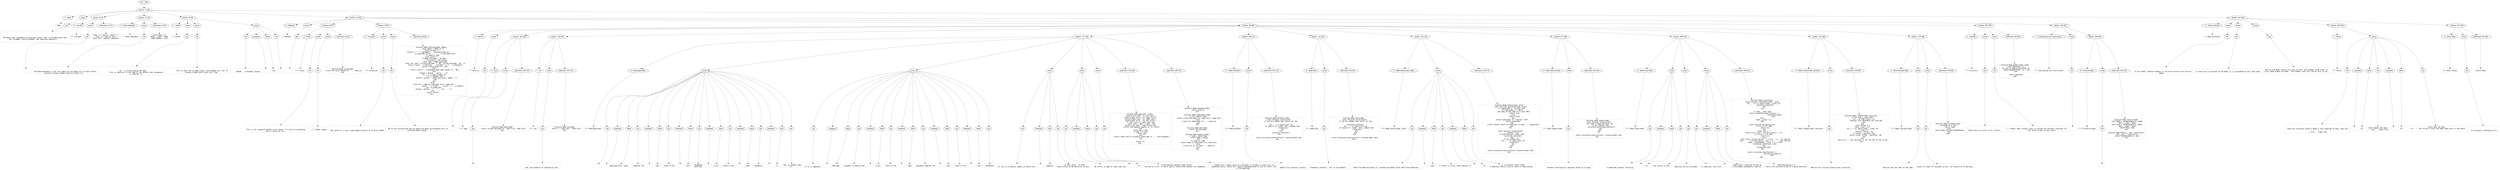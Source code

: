 digraph hierarchy {

node [fontname=Helvetica]
edge [style=dashed]

doc_0 [label="doc - 456"]


doc_0 -> { section_1}
{rank=same; section_1}

section_1 [label="section: 1-426"]


section_1 -> { header_2 prose_3 section_4 section_5 section_6 section_7 section_8}
{rank=same; header_2 prose_3 section_4 section_5 section_6 section_7 section_8}

header_2 [label="1 : Node"]

prose_3 [label="prose"]

section_4 [label="section: 8-16"]

section_5 [label="section: 17-28"]

section_6 [label="section: 29-40"]

section_7 [label="section: 41-404"]

section_8 [label="section: 427-446"]


header_2 -> leaf_9
leaf_9  [color=Gray,shape=rectangle,fontname=Inconsolata,label="* Node"]
prose_3 -> { raw_10}
{rank=same; raw_10}

raw_10 [label="raw"]


raw_10 -> leaf_11
leaf_11  [color=Gray,shape=rectangle,fontname=Inconsolata,label="


  The Node class implements an abstract syntax tree, in collaboration with
the [[Grammar class][/grammar] and lpeg more generally.  

"]
section_4 -> { header_12 prose_13 codeblock_14}
{rank=same; header_12 prose_13 codeblock_14}

header_12 [label="3 : includes"]

prose_13 [label="prose"]

codeblock_14 [label="code block 10-14"]


header_12 -> leaf_15
leaf_15  [color=Gray,shape=rectangle,fontname=Inconsolata,label="*** includes"]
prose_13 -> { raw_16}
{rank=same; raw_16}

raw_16 [label="raw"]


raw_16 -> leaf_17
leaf_17  [color=Gray,shape=rectangle,fontname=Inconsolata,label="
"]
codeblock_14 -> leaf_18
leaf_18  [color=Gray,shape=rectangle,fontname=Inconsolata,label="local s = require \"status\" ()
local a = require \"ansi\"
local dot = require \"node/dot\""]
section_5 -> { header_19 prose_20 codeblock_21}
{rank=same; header_19 prose_20 codeblock_21}

header_19 [label="2 : Node metatable"]

prose_20 [label="prose"]

codeblock_21 [label="code block 22-26"]


header_19 -> leaf_22
leaf_22  [color=Gray,shape=rectangle,fontname=Inconsolata,label="** Node metatable"]
prose_20 -> { raw_23}
{rank=same; raw_23}

raw_23 [label="raw"]


raw_23 -> leaf_24
leaf_24  [color=Gray,shape=rectangle,fontname=Inconsolata,label="

  The Node metatable is the root table for any Node, all of which should
subclass through [[Node:inherit()][httk://]].
"]
codeblock_21 -> leaf_25
leaf_25  [color=Gray,shape=rectangle,fontname=Inconsolata,label="local Node = {}
Node.__index = Node
Node.isNode = true"]
section_6 -> { header_26 prose_27 prose_28 prose_29}
{rank=same; header_26 prose_27 prose_28 prose_29}

header_26 [label="2 : Fields"]

prose_27 [label="prose"]

prose_28 [label="prose"]

prose_29 [label="prose"]


header_26 -> leaf_30
leaf_30  [color=Gray,shape=rectangle,fontname=Inconsolata,label="** Fields"]
prose_27 -> { raw_31}
{rank=same; raw_31}

raw_31 [label="raw"]


raw_31 -> leaf_32
leaf_32  [color=Gray,shape=rectangle,fontname=Inconsolata,label="

   - id :  A string naming the Node. 
           This is identical to the name of the pattern that recognizes
           or captures it.
"]
prose_28 -> { raw_33}
{rank=same; raw_33}

raw_33 [label="raw"]


raw_33 -> leaf_34
leaf_34  [color=Gray,shape=rectangle,fontname=Inconsolata,label="
           This is never set on Node itself, and Grammar will fail to
           produce a Node which lacks this flag. 
"]
prose_29 -> { raw_35 prespace_36 literal_37 raw_38}
{rank=same; raw_35 prespace_36 literal_37 raw_38}

raw_35 [label="raw"]

prespace_36 [label="prespace"]

literal_37 [label="literal"]

raw_38 [label="raw"]


raw_35 -> leaf_39
leaf_39  [color=Gray,shape=rectangle,fontname=Inconsolata,label="
   - isNode :  A boolean, always"]
prespace_36 -> leaf_40
leaf_40  [color=Gray,shape=rectangle,fontname=Inconsolata,label=" "]
literal_37 -> leaf_41
leaf_41  [color=Gray,shape=rectangle,fontname=Inconsolata,label="true"]
raw_38 -> leaf_42
leaf_42  [color=Gray,shape=rectangle,fontname=Inconsolata,label=".

"]
section_7 -> { header_43 prose_44 section_45 section_46 section_47 section_48 section_49}
{rank=same; header_43 prose_44 section_45 section_46 section_47 section_48 section_49}

header_43 [label="2 : Methods"]

prose_44 [label="prose"]

section_45 [label="section: 44-57"]

section_46 [label="section: 58-97"]

section_47 [label="section: 98-369"]

section_48 [label="section: 387-404"]

section_49 [label="section: 405-407"]


header_43 -> leaf_50
leaf_50  [color=Gray,shape=rectangle,fontname=Inconsolata,label="** Methods"]
prose_44 -> { raw_51}
{rank=same; raw_51}

raw_51 [label="raw"]


raw_51 -> leaf_52
leaf_52  [color=Gray,shape=rectangle,fontname=Inconsolata,label="

"]
section_45 -> { header_53 prose_54 prose_55 codeblock_56}
{rank=same; header_53 prose_54 prose_55 codeblock_56}

header_53 [label="4 : toLua"]

prose_54 [label="prose"]

prose_55 [label="prose"]

codeblock_56 [label="code block 51-55"]


header_53 -> leaf_57
leaf_57  [color=Gray,shape=rectangle,fontname=Inconsolata,label="**** toLua"]
prose_54 -> { raw_58}
{rank=same; raw_58}

raw_58 [label="raw"]


raw_58 -> leaf_59
leaf_59  [color=Gray,shape=rectangle,fontname=Inconsolata,label="

This is not a general method in any sense, it's here as a backstop
while I build out Clu. 
"]
prose_55 -> { raw_60}
{rank=same; raw_60}

raw_60 [label="raw"]


raw_60 -> leaf_61
leaf_61  [color=Gray,shape=rectangle,fontname=Inconsolata,label="
  - [ ] #todo remove
"]
codeblock_56 -> leaf_62
leaf_62  [color=Gray,shape=rectangle,fontname=Inconsolata,label="function Node.toLua(node)
  s:halt(\"No toLua method for \" .. node.id)
end"]
section_46 -> { header_63 prose_64 prose_65 codeblock_66}
{rank=same; header_63 prose_64 prose_65 codeblock_66}

header_63 [label="3 : Visualizer"]

prose_64 [label="prose"]

prose_65 [label="prose"]

codeblock_66 [label="code block 65-96"]


header_63 -> leaf_67
leaf_67  [color=Gray,shape=rectangle,fontname=Inconsolata,label="*** Visualizer"]
prose_64 -> { raw_68}
{rank=same; raw_68}

raw_68 [label="raw"]


raw_68 -> leaf_69
leaf_69  [color=Gray,shape=rectangle,fontname=Inconsolata,label="

This gives us a nice, tree-shaped printout of an entire Node.
"]
prose_65 -> { raw_70}
{rank=same; raw_70}

raw_70 [label="raw"]


raw_70 -> leaf_71
leaf_71  [color=Gray,shape=rectangle,fontname=Inconsolata,label="
We're less disciplined than we should be about up-assigning this to
inherited Node classes. 
"]
codeblock_66 -> leaf_72
leaf_72  [color=Gray,shape=rectangle,fontname=Inconsolata,label="function Node.toString(node, depth)
   local depth = depth or 0
   local phrase = \"\"
   phrase = (\"  \"):rep(depth) .. a.bright(node.id) .. \"    \"
      .. a.cyan(node.first) .. \"-\" .. a.cyan(node.last)
   if node[1] then
      local extra = \"    \"
      if Node.len(node) > 56 then
         --  Truncate in the middle
         local span = Node.span(node)
         local pre, post = string.sub(span, 1, 26), string.sub(span, -26, -1)
         extra = extra .. a.dim(pre) .. a.bright(\"………\") .. a.dim(post)
         extra = extra:gsub(\"\\n\", \"◼︎\")
      else
         extra = extra .. a.dim(Node.span(node):gsub(\"\\n\", \"◼︎\"))
      end
      phrase = phrase .. extra .. \"\\n\"
      for _,v in ipairs(node) do
         if (v.isNode) then
            phrase = phrase .. Node.toString(v, depth + 1)
         end
      end
   else
      local val = node.str:sub(node.first, node.last)
                          :gsub(\" \", a.clear() .. a.dim(\"_\") .. a.green())
      val = a.green(val)
      phrase = phrase .. \"    \" .. val  .. \"\\n\"
   end
   return phrase
end"]
section_47 -> { header_73 prose_74 section_75 section_76 section_77 section_78 section_79 section_80 section_81 section_82 section_83 section_84}
{rank=same; header_73 prose_74 section_75 section_76 section_77 section_78 section_79 section_80 section_81 section_82 section_83 section_84}

header_73 [label="3 : Metrics"]

prose_74 [label="prose"]

section_75 [label="section: 101-109"]

section_76 [label="section: 110-120"]

section_77 [label="section: 121-192"]

section_78 [label="section: 193-213"]

section_79 [label="section: 214-236"]

section_80 [label="section: 237-276"]

section_81 [label="section: 277-295"]

section_82 [label="section: 296-344"]

section_83 [label="section: 345-369"]

section_84 [label="section: 370-386"]


header_73 -> leaf_85
leaf_85  [color=Gray,shape=rectangle,fontname=Inconsolata,label="*** Metrics"]
prose_74 -> { raw_86}
{rank=same; raw_86}

raw_86 [label="raw"]


raw_86 -> leaf_87
leaf_87  [color=Gray,shape=rectangle,fontname=Inconsolata,label="

"]
section_75 -> { header_88 prose_89 codeblock_90}
{rank=same; header_88 prose_89 codeblock_90}

header_88 [label="4 : span"]

prose_89 [label="prose"]

codeblock_90 [label="code block 103-107"]


header_88 -> leaf_91
leaf_91  [color=Gray,shape=rectangle,fontname=Inconsolata,label="**** span"]
prose_89 -> { raw_92}
{rank=same; raw_92}

raw_92 [label="raw"]


raw_92 -> leaf_93
leaf_93  [color=Gray,shape=rectangle,fontname=Inconsolata,label="
"]
codeblock_90 -> leaf_94
leaf_94  [color=Gray,shape=rectangle,fontname=Inconsolata,label="function Node.span(node)
   return string.sub(node.str, node.first, node.last)
end"]
section_76 -> { header_95 prose_96 codeblock_97}
{rank=same; header_95 prose_96 codeblock_97}

header_95 [label="4 : len"]

prose_96 [label="prose"]

codeblock_97 [label="code block 114-118"]


header_95 -> leaf_98
leaf_98  [color=Gray,shape=rectangle,fontname=Inconsolata,label="**** len"]
prose_96 -> { raw_99}
{rank=same; raw_99}

raw_99 [label="raw"]


raw_99 -> leaf_100
leaf_100  [color=Gray,shape=rectangle,fontname=Inconsolata,label="

ahh, the pleasure of indexing by one. 
"]
codeblock_97 -> leaf_101
leaf_101  [color=Gray,shape=rectangle,fontname=Inconsolata,label="function Node.len(node)
    return 1 + node.last - node.first
end"]
section_77 -> { header_102 prose_103 prose_104 prose_105 prose_106 prose_107 codeblock_108 codeblock_109}
{rank=same; header_102 prose_103 prose_104 prose_105 prose_106 prose_107 codeblock_108 codeblock_109}

header_102 [label="4 : Node:gap(node)"]

prose_103 [label="prose"]

prose_104 [label="prose"]

prose_105 [label="prose"]

prose_106 [label="prose"]

prose_107 [label="prose"]

codeblock_108 [label="code block 140-160"]

codeblock_109 [label="code block 163-191"]


header_102 -> leaf_110
leaf_110  [color=Gray,shape=rectangle,fontname=Inconsolata,label="**** Node:gap(node)"]
prose_103 -> { raw_111 prespace_112 literal_113 raw_114 prespace_115 literal_116 raw_117 prespace_118 literal_119 raw_120 prespace_121 literal_122 raw_123 prespace_124 literal_125 raw_126 prespace_127 bold_128 raw_129}
{rank=same; raw_111 prespace_112 literal_113 raw_114 prespace_115 literal_116 raw_117 prespace_118 literal_119 raw_120 prespace_121 literal_122 raw_123 prespace_124 literal_125 raw_126 prespace_127 bold_128 raw_129}

raw_111 [label="raw"]

prespace_112 [label="prespace"]

literal_113 [label="literal"]

raw_114 [label="raw"]

prespace_115 [label="prespace"]

literal_116 [label="literal"]

raw_117 [label="raw"]

prespace_118 [label="prespace"]

literal_119 [label="literal"]

raw_120 [label="raw"]

prespace_121 [label="prespace"]

literal_122 [label="literal"]

raw_123 [label="raw"]

prespace_124 [label="prespace"]

literal_125 [label="literal"]

raw_126 [label="raw"]

prespace_127 [label="prespace"]

bold_128 [label="bold"]

raw_129 [label="raw"]


raw_111 -> leaf_130
leaf_130  [color=Gray,shape=rectangle,fontname=Inconsolata,label=""]
prespace_112 -> leaf_131
leaf_131  [color=Gray,shape=rectangle,fontname=Inconsolata,label=""]
literal_113 -> leaf_132
leaf_132  [color=Gray,shape=rectangle,fontname=Inconsolata,label="Node.gap(left, right)"]
raw_114 -> leaf_133
leaf_133  [color=Gray,shape=rectangle,fontname=Inconsolata,label=" compares the"]
prespace_115 -> leaf_134
leaf_134  [color=Gray,shape=rectangle,fontname=Inconsolata,label=" "]
literal_116 -> leaf_135
leaf_135  [color=Gray,shape=rectangle,fontname=Inconsolata,label="last"]
raw_117 -> leaf_136
leaf_136  [color=Gray,shape=rectangle,fontname=Inconsolata,label=" field of the"]
prespace_118 -> leaf_137
leaf_137  [color=Gray,shape=rectangle,fontname=Inconsolata,label=" "]
literal_119 -> leaf_138
leaf_138  [color=Gray,shape=rectangle,fontname=Inconsolata,label="left"]
raw_120 -> leaf_139
leaf_139  [color=Gray,shape=rectangle,fontname=Inconsolata,label=" parameter
with the"]
prespace_121 -> leaf_140
leaf_140  [color=Gray,shape=rectangle,fontname=Inconsolata,label=" "]
literal_122 -> leaf_141
leaf_141  [color=Gray,shape=rectangle,fontname=Inconsolata,label="first"]
raw_123 -> leaf_142
leaf_142  [color=Gray,shape=rectangle,fontname=Inconsolata,label=" field of the"]
prespace_124 -> leaf_143
leaf_143  [color=Gray,shape=rectangle,fontname=Inconsolata,label=" "]
literal_125 -> leaf_144
leaf_144  [color=Gray,shape=rectangle,fontname=Inconsolata,label="right"]
raw_126 -> leaf_145
leaf_145  [color=Gray,shape=rectangle,fontname=Inconsolata,label=" parameter,"]
prespace_127 -> leaf_146
leaf_146  [color=Gray,shape=rectangle,fontname=Inconsolata,label=" "]
bold_128 -> leaf_147
leaf_147  [color=Gray,shape=rectangle,fontname=Inconsolata,label="if"]
raw_129 -> leaf_148
leaf_148  [color=Gray,shape=rectangle,fontname=Inconsolata,label=" this is greater than
0. 
"]
prose_104 -> { raw_149 prespace_150 literal_151 raw_152 prespace_153 literal_154 raw_155 prespace_156 literal_157 raw_158 prespace_159 literal_160 raw_161 prespace_162 literal_163 raw_164}
{rank=same; raw_149 prespace_150 literal_151 raw_152 prespace_153 literal_154 raw_155 prespace_156 literal_157 raw_158 prespace_159 literal_160 raw_161 prespace_162 literal_163 raw_164}

raw_149 [label="raw"]

prespace_150 [label="prespace"]

literal_151 [label="literal"]

raw_152 [label="raw"]

prespace_153 [label="prespace"]

literal_154 [label="literal"]

raw_155 [label="raw"]

prespace_156 [label="prespace"]

literal_157 [label="literal"]

raw_158 [label="raw"]

prespace_159 [label="prespace"]

literal_160 [label="literal"]

raw_161 [label="raw"]

prespace_162 [label="prespace"]

literal_163 [label="literal"]

raw_164 [label="raw"]


raw_149 -> leaf_165
leaf_165  [color=Gray,shape=rectangle,fontname=Inconsolata,label="
If it is negative,"]
prespace_150 -> leaf_166
leaf_166  [color=Gray,shape=rectangle,fontname=Inconsolata,label=" "]
literal_151 -> leaf_167
leaf_167  [color=Gray,shape=rectangle,fontname=Inconsolata,label="Node.gap"]
raw_152 -> leaf_168
leaf_168  [color=Gray,shape=rectangle,fontname=Inconsolata,label=" attempts to measure the"]
prespace_153 -> leaf_169
leaf_169  [color=Gray,shape=rectangle,fontname=Inconsolata,label=" "]
literal_154 -> leaf_170
leaf_170  [color=Gray,shape=rectangle,fontname=Inconsolata,label="first"]
raw_155 -> leaf_171
leaf_171  [color=Gray,shape=rectangle,fontname=Inconsolata,label=" field of the"]
prespace_156 -> leaf_172
leaf_172  [color=Gray,shape=rectangle,fontname=Inconsolata,label=""]
literal_157 -> leaf_173
leaf_173  [color=Gray,shape=rectangle,fontname=Inconsolata,label="right"]
raw_158 -> leaf_174
leaf_174  [color=Gray,shape=rectangle,fontname=Inconsolata,label=" parameter against the"]
prespace_159 -> leaf_175
leaf_175  [color=Gray,shape=rectangle,fontname=Inconsolata,label=" "]
literal_160 -> leaf_176
leaf_176  [color=Gray,shape=rectangle,fontname=Inconsolata,label="last"]
raw_161 -> leaf_177
leaf_177  [color=Gray,shape=rectangle,fontname=Inconsolata,label=" field of the"]
prespace_162 -> leaf_178
leaf_178  [color=Gray,shape=rectangle,fontname=Inconsolata,label=" "]
literal_163 -> leaf_179
leaf_179  [color=Gray,shape=rectangle,fontname=Inconsolata,label="left"]
raw_164 -> leaf_180
leaf_180  [color=Gray,shape=rectangle,fontname=Inconsolata,label=" parameter.
"]
prose_105 -> { raw_181 prespace_182 bold_183 raw_184}
{rank=same; raw_181 prespace_182 bold_183 raw_184}

raw_181 [label="raw"]

prespace_182 [label="prespace"]

bold_183 [label="bold"]

raw_184 [label="raw"]


raw_181 -> leaf_185
leaf_185  [color=Gray,shape=rectangle,fontname=Inconsolata,label="
If this is a natural number we return the"]
prespace_182 -> leaf_186
leaf_186  [color=Gray,shape=rectangle,fontname=Inconsolata,label=" "]
bold_183 -> leaf_187
leaf_187  [color=Gray,shape=rectangle,fontname=Inconsolata,label="negation"]
raw_184 -> leaf_188
leaf_188  [color=Gray,shape=rectangle,fontname=Inconsolata,label=" of this value.  If both
should prove to be positive, we halt. 
"]
prose_106 -> { raw_189 prespace_190 literal_191 raw_192}
{rank=same; raw_189 prespace_190 literal_191 raw_192}

raw_189 [label="raw"]

prespace_190 [label="prespace"]

literal_191 [label="literal"]

raw_192 [label="raw"]


raw_189 -> leaf_193
leaf_193  [color=Gray,shape=rectangle,fontname=Inconsolata,label="
No effort is made to check that the"]
prespace_190 -> leaf_194
leaf_194  [color=Gray,shape=rectangle,fontname=Inconsolata,label=" "]
literal_191 -> leaf_195
leaf_195  [color=Gray,shape=rectangle,fontname=Inconsolata,label="str"]
raw_192 -> leaf_196
leaf_196  [color=Gray,shape=rectangle,fontname=Inconsolata,label=" field matches between nodes unless
we have an error, in which case it could prove helpful for diagnosis.  
"]
prose_107 -> { raw_197}
{rank=same; raw_197}

raw_197 [label="raw"]


raw_197 -> leaf_198
leaf_198  [color=Gray,shape=rectangle,fontname=Inconsolata,label="
Indeed such a check would be a disaster in streams or other sort of
piecewise parse.  Which will require implementation in and of itself, but
in the meantime...
"]
codeblock_108 -> leaf_199
leaf_199  [color=Gray,shape=rectangle,fontname=Inconsolata,label="function Node.gap(left, right)
  assert(left.last, \"no left.last\")
  assert(right.first, \"no right.first\")
  assert(right.last, \"no right.last\")
  assert(left.first, \"no left.first\")
  if left.first >= right.last then
    local left, right = right, left
  elseif left.last > right.first then
    s:halt(\"overlapping regions or str issue\")
  end
  local gap = left
  if gap >= 0 then
    return gap
  else
    s:halt(\"some kind of situation where gap is \" .. tostring(gap))
  end

  return nil 
end"]
codeblock_109 -> leaf_200
leaf_200  [color=Gray,shape=rectangle,fontname=Inconsolata,label="function Node.dotLabel(node)
  return node.id
end

function Node.toMarkdown(node)
  if not node[1] then
    return string.sub(node.str, node.first, node.last)
  else
    s:halt(\"no toMarkdown for \" .. node.id)
  end
end

function Node.dot(node)
  return dot.dot(node)
end

function Node.toValue(node)
  if node.__VALUE then
    return node.__VALUE
  end
  if node.str then
    return node.str:sub(node.first,node.last)
  else
    s:halt(\"no str on node \" .. node.id)
  end
end
"]
section_78 -> { header_201 prose_202 codeblock_203}
{rank=same; header_201 prose_202 codeblock_203}

header_201 [label="4 : Node.walkPost"]

prose_202 [label="prose"]

codeblock_203 [label="code block 197-212"]


header_201 -> leaf_204
leaf_204  [color=Gray,shape=rectangle,fontname=Inconsolata,label="**** Node.walkPost"]
prose_202 -> { raw_205}
{rank=same; raw_205}

raw_205 [label="raw"]


raw_205 -> leaf_206
leaf_206  [color=Gray,shape=rectangle,fontname=Inconsolata,label="

Depth-first iterator, postfix 
"]
codeblock_203 -> leaf_207
leaf_207  [color=Gray,shape=rectangle,fontname=Inconsolata,label="function Node.walkPost(node)
    local function traverse(ast)
        if not ast.isNode then return nil end

        for _, v in ipairs(ast) do
            if type(v) == 'table' and v.isNode then
              traverse(v)
            end
        end
        coroutine.yield(ast)
    end

    return coroutine.wrap(function() traverse(node) end)
end"]
section_79 -> { header_208 prose_209 codeblock_210}
{rank=same; header_208 prose_209 codeblock_210}

header_208 [label="4 : Node.walk"]

prose_209 [label="prose"]

codeblock_210 [label="code block 218-234"]


header_208 -> leaf_211
leaf_211  [color=Gray,shape=rectangle,fontname=Inconsolata,label="**** Node.walk"]
prose_209 -> { raw_212}
{rank=same; raw_212}

raw_212 [label="raw"]


raw_212 -> leaf_213
leaf_213  [color=Gray,shape=rectangle,fontname=Inconsolata,label="

Presearch iterator.  This is the default. 
"]
codeblock_210 -> leaf_214
leaf_214  [color=Gray,shape=rectangle,fontname=Inconsolata,label="function Node.walk(node)
  local function traverse(ast)
    if not ast.isNode then return nil end

    coroutine.yield(ast)
    for _, v in ipairs(ast) do
      if type(v) == 'table' and v.isNode then
        traverse(v)
      end
    end
  end

  return coroutine.wrap(function() traverse(node) end)
end
"]
section_80 -> { header_215 prose_216 codeblock_217}
{rank=same; header_215 prose_216 codeblock_217}

header_215 [label="4 : Node.select(node, pred)"]

prose_216 [label="prose"]

codeblock_217 [label="code block 243-274"]


header_215 -> leaf_218
leaf_218  [color=Gray,shape=rectangle,fontname=Inconsolata,label="**** Node.select(node, pred)"]
prose_216 -> { raw_219 prespace_220 literal_221 raw_222 prespace_223 literal_224 raw_225}
{rank=same; raw_219 prespace_220 literal_221 raw_222 prespace_223 literal_224 raw_225}

raw_219 [label="raw"]

prespace_220 [label="prespace"]

literal_221 [label="literal"]

raw_222 [label="raw"]

prespace_223 [label="prespace"]

literal_224 [label="literal"]

raw_225 [label="raw"]


raw_219 -> leaf_226
leaf_226  [color=Gray,shape=rectangle,fontname=Inconsolata,label="

  Takes the Node and walks it, yielding the Nodes which match the predicate."]
prespace_220 -> leaf_227
leaf_227  [color=Gray,shape=rectangle,fontname=Inconsolata,label=""]
literal_221 -> leaf_228
leaf_228  [color=Gray,shape=rectangle,fontname=Inconsolata,label="pred"]
raw_222 -> leaf_229
leaf_229  [color=Gray,shape=rectangle,fontname=Inconsolata,label=" is either a string, which matches to"]
prespace_223 -> leaf_230
leaf_230  [color=Gray,shape=rectangle,fontname=Inconsolata,label=" "]
literal_224 -> leaf_231
leaf_231  [color=Gray,shape=rectangle,fontname=Inconsolata,label="id"]
raw_225 -> leaf_232
leaf_232  [color=Gray,shape=rectangle,fontname=Inconsolata,label=", or a function, which takes
a Node and returns true or false on some premise. 
"]
codeblock_217 -> leaf_233
leaf_233  [color=Gray,shape=rectangle,fontname=Inconsolata,label="function Node.select(node, pred)
   local function qualifies(node, pred)
      if type(pred) == 'string' then
         if type(node) == 'table' 
          and node.id and node.id == pred then
            return true
         else
            return false
         end
      elseif type(pred) == 'function' then
         return pred(node)
      else
         s:halt(\"cannot select on predicate of type \" .. type(pred))
      end
   end

   local function traverse(ast)
      -- breadth first
      if qualifies(ast, pred) then
         coroutine.yield(ast)
      end
      if ast.isNode then
         for _, v in ipairs(ast) do
            traverse(v)
         end
      end
   end

   return coroutine.wrap(function() traverse(node) end)
end"]
section_81 -> { header_234 prose_235 codeblock_236}
{rank=same; header_234 prose_235 codeblock_236}

header_234 [label="4 : Node.tokens(node)"]

prose_235 [label="prose"]

codeblock_236 [label="code block 281-293"]


header_234 -> leaf_237
leaf_237  [color=Gray,shape=rectangle,fontname=Inconsolata,label="**** Node.tokens(node)"]
prose_235 -> { raw_238}
{rank=same; raw_238}

raw_238 [label="raw"]


raw_238 -> leaf_239
leaf_239  [color=Gray,shape=rectangle,fontname=Inconsolata,label="

  Iterator returning all captured values as strings.
"]
codeblock_236 -> leaf_240
leaf_240  [color=Gray,shape=rectangle,fontname=Inconsolata,label="function Node.tokens(node)
  local function traverse(ast)
    for node in Node.walk(ast) do
      if not node[1] then
        coroutine.yield(node:toValue())
      end
    end
  end

  return coroutine.wrap(function() traverse(node) end)
end  "]
section_82 -> { header_241 prose_242 prose_243 prose_244 codeblock_245}
{rank=same; header_241 prose_242 prose_243 prose_244 codeblock_245}

header_241 [label="4 : Node.lines(node)"]

prose_242 [label="prose"]

prose_243 [label="prose"]

prose_244 [label="prose"]

codeblock_245 [label="code block 306-343"]


header_241 -> leaf_246
leaf_246  [color=Gray,shape=rectangle,fontname=Inconsolata,label="**** Node.lines(node)"]
prose_242 -> { raw_247 prespace_248 literal_249 raw_250}
{rank=same; raw_247 prespace_248 literal_249 raw_250}

raw_247 [label="raw"]

prespace_248 [label="prespace"]

literal_249 [label="literal"]

raw_250 [label="raw"]


raw_247 -> leaf_251
leaf_251  [color=Gray,shape=rectangle,fontname=Inconsolata,label="

A memoized iterator returning"]
prespace_248 -> leaf_252
leaf_252  [color=Gray,shape=rectangle,fontname=Inconsolata,label=" "]
literal_249 -> leaf_253
leaf_253  [color=Gray,shape=rectangle,fontname=Inconsolata,label="str"]
raw_250 -> leaf_254
leaf_254  [color=Gray,shape=rectangle,fontname=Inconsolata,label=" one line at a time. 
"]
prose_243 -> { raw_255}
{rank=same; raw_255}

raw_255 [label="raw"]


raw_255 -> leaf_256
leaf_256  [color=Gray,shape=rectangle,fontname=Inconsolata,label="
Newlines are not included.
"]
prose_244 -> { raw_257 prespace_258 literal_259 raw_260}
{rank=same; raw_257 prespace_258 literal_259 raw_260}

raw_257 [label="raw"]

prespace_258 [label="prespace"]

literal_259 [label="literal"]

raw_260 [label="raw"]


raw_257 -> leaf_261
leaf_261  [color=Gray,shape=rectangle,fontname=Inconsolata,label="
In addition, the first"]
prespace_258 -> leaf_262
leaf_262  [color=Gray,shape=rectangle,fontname=Inconsolata,label=" "]
literal_259 -> leaf_263
leaf_263  [color=Gray,shape=rectangle,fontname=Inconsolata,label="node:lines() traversal builds up
a sourcemap subsequently used by "]
raw_260 -> leaf_264
leaf_264  [color=Gray,shape=rectangle,fontname=Inconsolata,label="node:atLine(pos)= to
return the line and column of a given position.
"]
codeblock_245 -> leaf_265
leaf_265  [color=Gray,shape=rectangle,fontname=Inconsolata,label="function Node.lines(node)
  local function yieldLines(node, linum)
     for _, str in ipairs(node.__lines) do
        coroutine.yield(str)
      end
  end

  if node.__lines then
     return coroutine.wrap(function ()
                              yieldLines(node) 
                           end)
  else 
     node.__lines = {}
  end

  local function buildLines(str)
      if str == nil then
        return nil
      end
      local rest = \"\"
      local first, last = string.find(str, \"\\n\")
      if first == nil then 
        return nil
      else
        local line = string.sub(str, 1, first - 1) -- no newline
        rest       = string.sub(str, last + 1)    -- skip newline
        node.__lines[#node.__lines + 1] = line
        coroutine.yield(line, rest)
      end
      buildLines(rest)
  end

  return coroutine.wrap(function () 
                           buildLines(node.str) 
                        end)
end"]
section_83 -> { header_266 prose_267 codeblock_268}
{rank=same; header_266 prose_267 codeblock_268}

header_266 [label="4 : Node.linePos(node, position)"]

prose_267 [label="prose"]

codeblock_268 [label="code block 349-367"]


header_266 -> leaf_269
leaf_269  [color=Gray,shape=rectangle,fontname=Inconsolata,label="**** Node.linePos(node, position)"]
prose_267 -> { raw_270}
{rank=same; raw_270}

raw_270 [label="raw"]


raw_270 -> leaf_271
leaf_271  [color=Gray,shape=rectangle,fontname=Inconsolata,label="

Returns the line and column given a position. 
"]
codeblock_268 -> leaf_272
leaf_272  [color=Gray,shape=rectangle,fontname=Inconsolata,label="function Node.linePos(node, position)
   if not node.__lines then
      for _ in node:lines() do
        -- nothing, this generates the line map
      end
   end
   local offset = 1
   local linum = nil
   for i, v in ipairs(node.__lines) do
       linum = i
       offset = offset + #v
       if offset > position then
          return linum, offset - position - #v
       end
   end
   return nil -- this position is off the end of the string
end"]
section_84 -> { header_273 prose_274 prose_275 codeblock_276}
{rank=same; header_273 prose_274 prose_275 codeblock_276}

header_273 [label="4 : Node.lastLeaf(node)"]

prose_274 [label="prose"]

prose_275 [label="prose"]

codeblock_276 [label="code block 376-384"]


header_273 -> leaf_277
leaf_277  [color=Gray,shape=rectangle,fontname=Inconsolata,label="**** Node.lastLeaf(node)"]
prose_274 -> { raw_278}
{rank=same; raw_278}

raw_278 [label="raw"]


raw_278 -> leaf_279
leaf_279  [color=Gray,shape=rectangle,fontname=Inconsolata,label="

Returns the last leaf of the node.
"]
prose_275 -> { raw_280}
{rank=same; raw_280}

raw_280 [label="raw"]


raw_280 -> leaf_281
leaf_281  [color=Gray,shape=rectangle,fontname=Inconsolata,label="
Useful to check for terminal errors, for stop-on-error parsing. 
"]
codeblock_276 -> leaf_282
leaf_282  [color=Gray,shape=rectangle,fontname=Inconsolata,label="function Node.lastLeaf(node)
  if #node == 0 then 
    return node
  else
    return Node.lastLeaf(node[#node])
  end
end"]
section_48 -> { header_283 prose_284 prose_285 codeblock_286}
{rank=same; header_283 prose_284 prose_285 codeblock_286}

header_283 [label="3 : Collectors"]

prose_284 [label="prose"]

prose_285 [label="prose"]

codeblock_286 [label="code block 394-403"]


header_283 -> leaf_287
leaf_287  [color=Gray,shape=rectangle,fontname=Inconsolata,label="*** Collectors"]
prose_284 -> { raw_288}
{rank=same; raw_288}

raw_288 [label="raw"]


raw_288 -> leaf_289
leaf_289  [color=Gray,shape=rectangle,fontname=Inconsolata,label="

These return an array of all results. 
"]
prose_285 -> { raw_290}
{rank=same; raw_290}

raw_290 [label="raw"]


raw_290 -> leaf_291
leaf_291  [color=Gray,shape=rectangle,fontname=Inconsolata,label="
- [ ] #todo  Add a Forest class to provide the iterator interface for
             the return arrays of this class.
"]
codeblock_286 -> leaf_292
leaf_292  [color=Gray,shape=rectangle,fontname=Inconsolata,label="function Node.gather(node, pred)
  local gathered = {}
  for ast in node:select(pred) do
    gathered[#gathered + 1] = ast
  end
  
  return gathered
end"]
section_49 -> { header_293 prose_294 section_295}
{rank=same; header_293 prose_294 section_295}

header_293 [label="3 : Subclassing and construction"]

prose_294 [label="prose"]

section_295 [label="section: 408-426"]


header_293 -> leaf_296
leaf_296  [color=Gray,shape=rectangle,fontname=Inconsolata,label="*** Subclassing and construction"]
prose_294 -> { raw_297}
{rank=same; raw_297}

raw_297 [label="raw"]


raw_297 -> leaf_298
leaf_298  [color=Gray,shape=rectangle,fontname=Inconsolata,label="

"]
section_295 -> { header_299 prose_300 codeblock_301}
{rank=same; header_299 prose_300 codeblock_301}

header_299 [label="4 : N.inherit(node)"]

prose_300 [label="prose"]

codeblock_301 [label="code block 410-424"]


header_299 -> leaf_302
leaf_302  [color=Gray,shape=rectangle,fontname=Inconsolata,label="**** N.inherit(node)"]
prose_300 -> { raw_303}
{rank=same; raw_303}

raw_303 [label="raw"]


raw_303 -> leaf_304
leaf_304  [color=Gray,shape=rectangle,fontname=Inconsolata,label="
"]
codeblock_301 -> leaf_305
leaf_305  [color=Gray,shape=rectangle,fontname=Inconsolata,label="function Node.inherit(node)
  local Meta = setmetatable({}, node)
  Meta.__index = Meta
  local meta = setmetatable({}, Meta)
  meta.__index = meta
  return Meta, meta
end

function Node.export(_, mod, constructor)
  mod.__call = constructor
  return setmetatable({}, mod)
end
"]
section_8 -> { header_306 prose_307 prose_308 prose_309 section_310 section_311}
{rank=same; header_306 prose_307 prose_308 prose_309 section_310 section_311}

header_306 [label="2 : Node Instances"]

prose_307 [label="prose"]

prose_308 [label="prose"]

prose_309 [label="prose"]

section_310 [label="section: 438-446"]

section_311 [label="section: 447-456"]


header_306 -> leaf_312
leaf_312  [color=Gray,shape=rectangle,fontname=Inconsolata,label="** Node Instances"]
prose_307 -> { raw_313}
{rank=same; raw_313}

raw_313 [label="raw"]


raw_313 -> leaf_314
leaf_314  [color=Gray,shape=rectangle,fontname=Inconsolata,label="

  To be a Node, indexed elements of the Array portion must also be 
Nodes. 
"]
prose_308 -> { raw_315}
{rank=same; raw_315}

raw_315 [label="raw"]


raw_315 -> leaf_316
leaf_316  [color=Gray,shape=rectangle,fontname=Inconsolata,label="
If there are no children of the Node, it is considered to be a leaf node.
"]
prose_309 -> { raw_317}
{rank=same; raw_317}

raw_317 [label="raw"]


raw_317 -> leaf_318
leaf_318  [color=Gray,shape=rectangle,fontname=Inconsolata,label="
Most of the Node library will fail to halt, and probably blow stack, if
cyclic Node graphs are made.  The Grammar class will not do this to you. 

"]
section_310 -> { header_319 prose_320}
{rank=same; header_319 prose_320}

header_319 [label="3 : Fields"]

prose_320 [label="prose"]


header_319 -> leaf_321
leaf_321  [color=Gray,shape=rectangle,fontname=Inconsolata,label="*** Fields"]
prose_320 -> { raw_322 prespace_323 literal_324 raw_325 prespace_326 literal_327 raw_328}
{rank=same; raw_322 prespace_323 literal_324 raw_325 prespace_326 literal_327 raw_328}

raw_322 [label="raw"]

prespace_323 [label="prespace"]

literal_324 [label="literal"]

raw_325 [label="raw"]

prespace_326 [label="prespace"]

literal_327 [label="literal"]

raw_328 [label="raw"]


raw_322 -> leaf_329
leaf_329  [color=Gray,shape=rectangle,fontname=Inconsolata,label="

  There are invariant fields a Node is also expected to have, they are:
 
  - first :  Index into"]
prespace_323 -> leaf_330
leaf_330  [color=Gray,shape=rectangle,fontname=Inconsolata,label=" "]
literal_324 -> leaf_331
leaf_331  [color=Gray,shape=rectangle,fontname=Inconsolata,label="str"]
raw_325 -> leaf_332
leaf_332  [color=Gray,shape=rectangle,fontname=Inconsolata,label=" which begins the span.
  - last  :  Index into"]
prespace_326 -> leaf_333
leaf_333  [color=Gray,shape=rectangle,fontname=Inconsolata,label=" "]
literal_327 -> leaf_334
leaf_334  [color=Gray,shape=rectangle,fontname=Inconsolata,label="str"]
raw_328 -> leaf_335
leaf_335  [color=Gray,shape=rectangle,fontname=Inconsolata,label=" which ends the span.
  - str   :  The string of which the Node spans part or the whole.

"]
section_311 -> { header_336 prose_337 codeblock_338}
{rank=same; header_336 prose_337 codeblock_338}

header_336 [label="3 : Other fields"]

prose_337 [label="prose"]

codeblock_338 [label="code block 451-453"]


header_336 -> leaf_339
leaf_339  [color=Gray,shape=rectangle,fontname=Inconsolata,label="*** Other fields"]
prose_337 -> { raw_340}
{rank=same; raw_340}

raw_340 [label="raw"]


raw_340 -> leaf_341
leaf_341  [color=Gray,shape=rectangle,fontname=Inconsolata,label="

  In principle, anything at all. 
"]
codeblock_338 -> leaf_342
leaf_342  [color=Gray,shape=rectangle,fontname=Inconsolata,label="return Node"]

}

